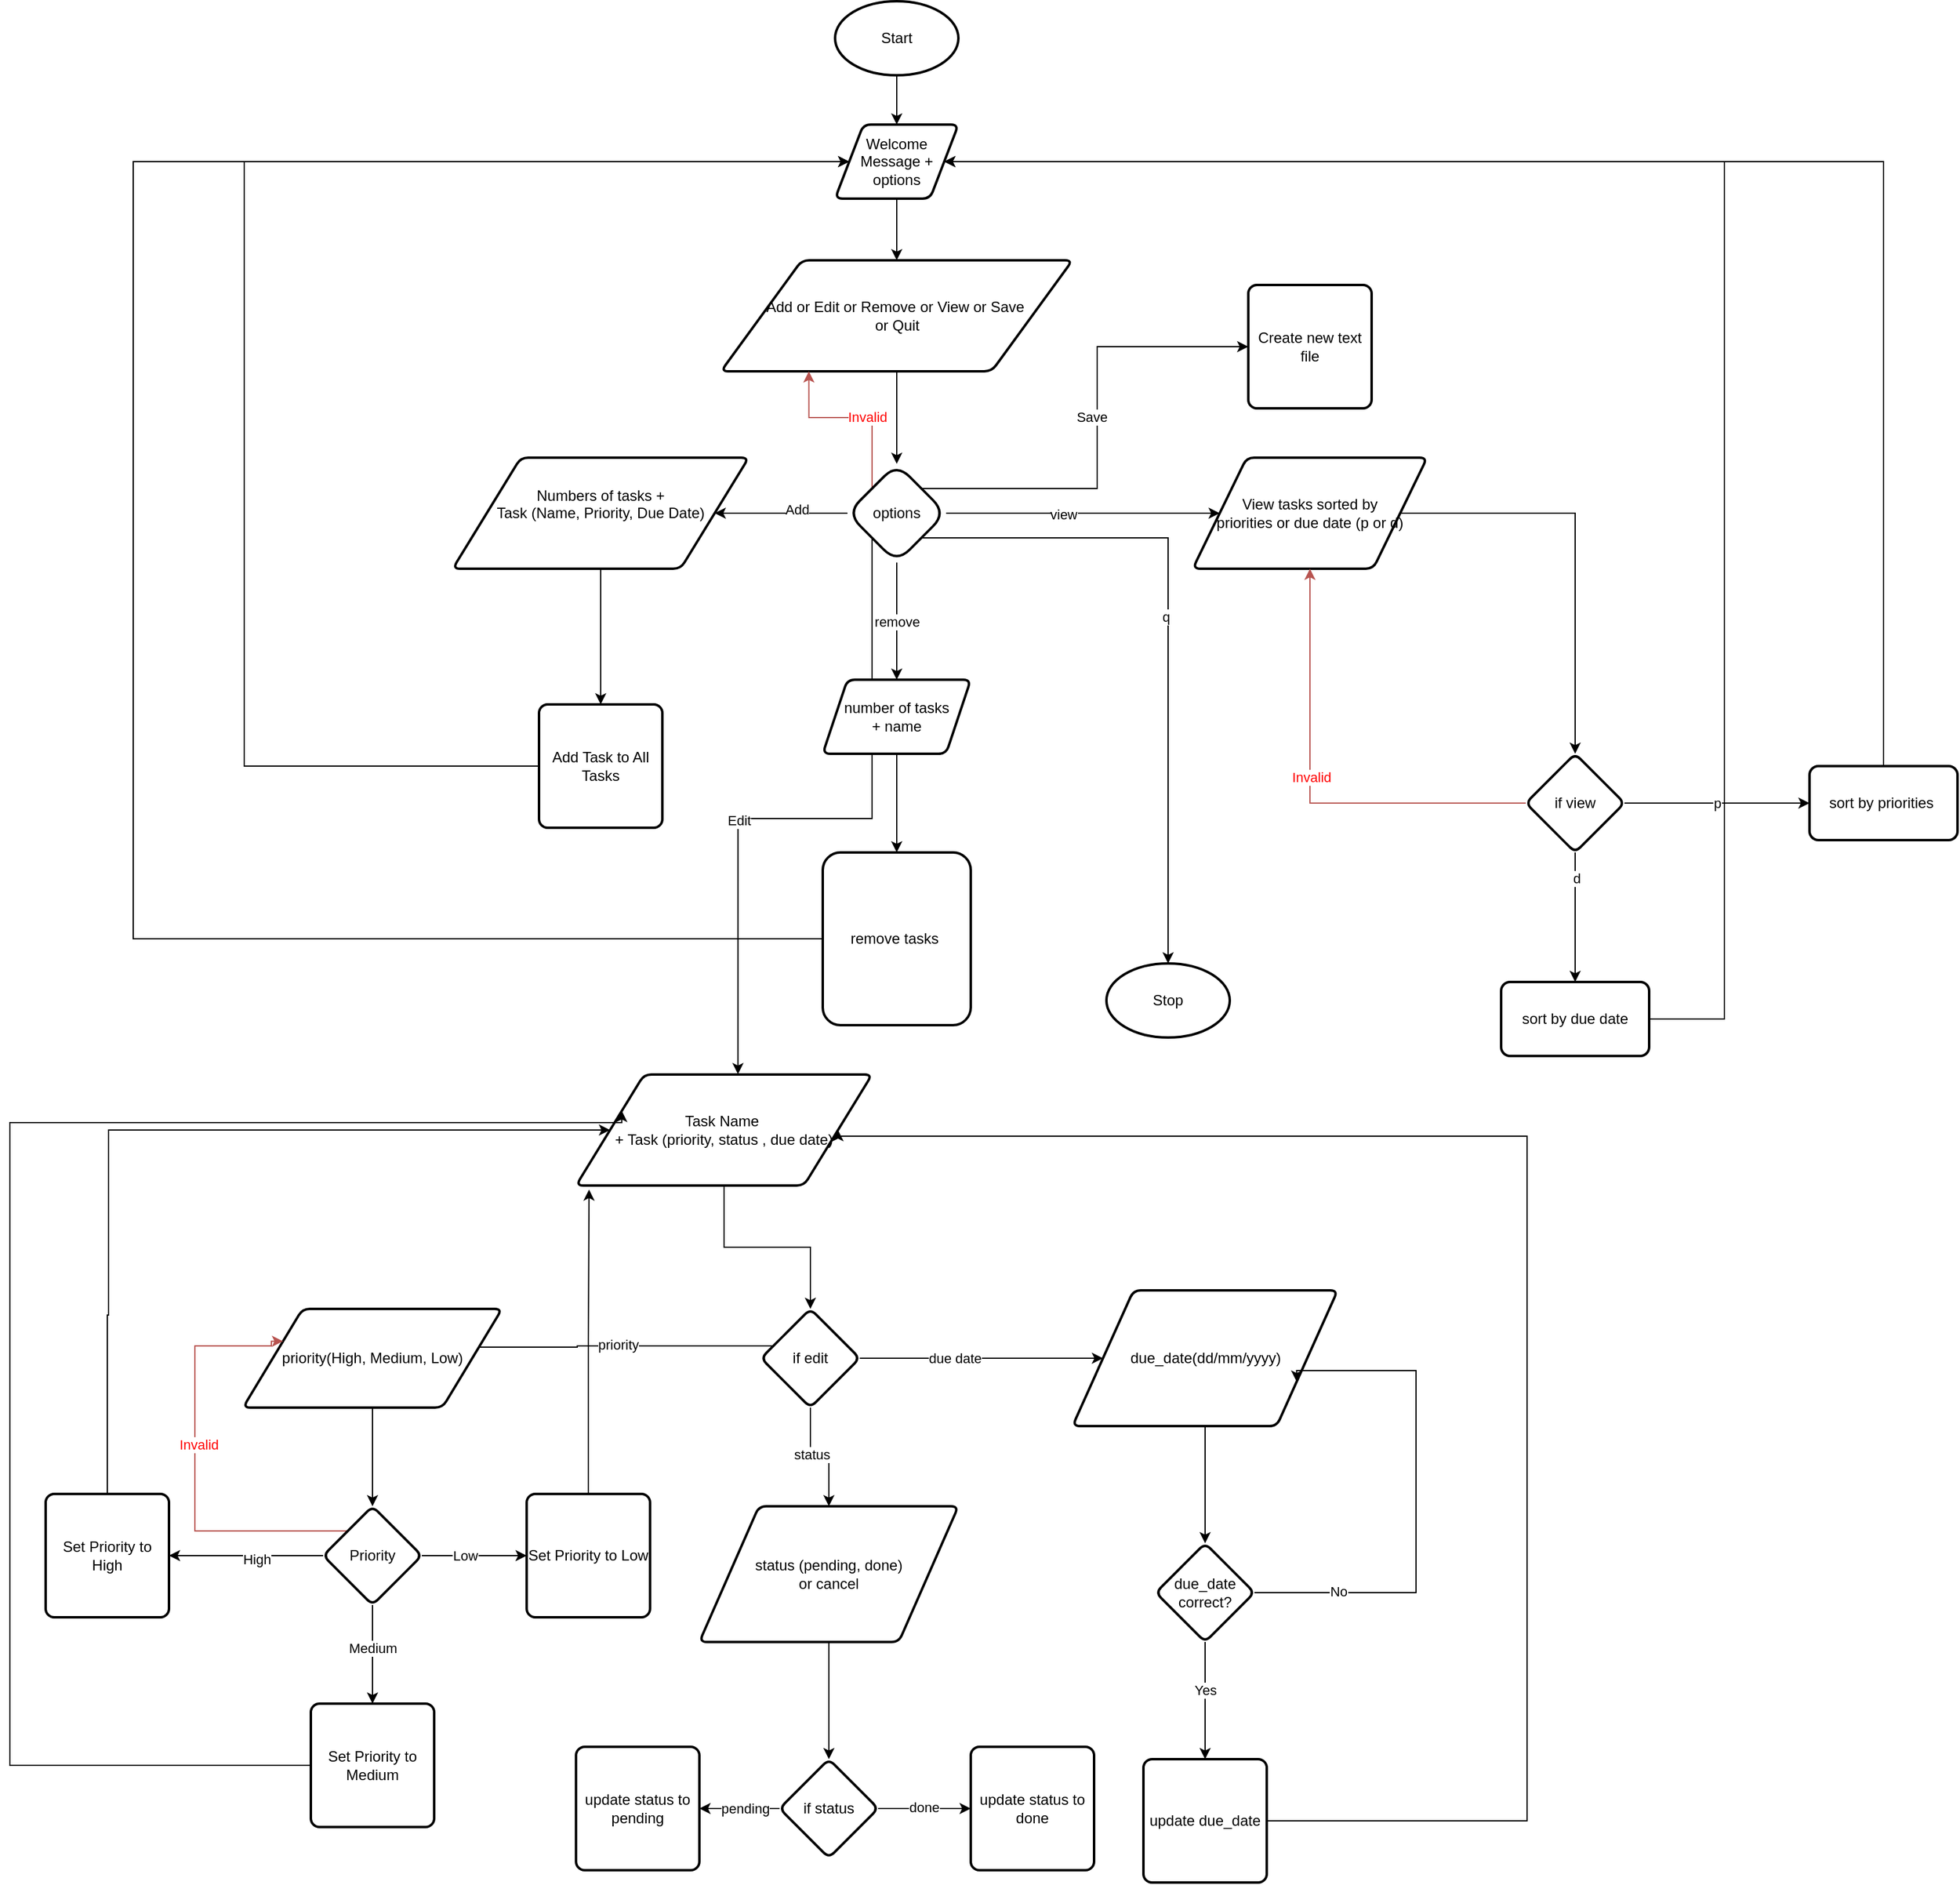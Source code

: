 <mxfile version="24.9.1">
  <diagram name="Page-1" id="foAnS2XsAx307ZuAATzG">
    <mxGraphModel dx="1856" dy="561" grid="1" gridSize="10" guides="1" tooltips="1" connect="1" arrows="1" fold="1" page="1" pageScale="1" pageWidth="850" pageHeight="1100" math="0" shadow="0">
      <root>
        <mxCell id="0" />
        <mxCell id="1" parent="0" />
        <mxCell id="5liXhGSxJttjLOgDEZxe-3" value="" style="edgeStyle=orthogonalEdgeStyle;rounded=0;orthogonalLoop=1;jettySize=auto;html=1;" parent="1" source="5liXhGSxJttjLOgDEZxe-1" target="5liXhGSxJttjLOgDEZxe-2" edge="1">
          <mxGeometry relative="1" as="geometry" />
        </mxCell>
        <mxCell id="5liXhGSxJttjLOgDEZxe-1" value="Start" style="strokeWidth=2;html=1;shape=mxgraph.flowchart.start_1;whiteSpace=wrap;" parent="1" vertex="1">
          <mxGeometry x="300" y="200" width="100" height="60" as="geometry" />
        </mxCell>
        <mxCell id="5liXhGSxJttjLOgDEZxe-6" value="" style="edgeStyle=orthogonalEdgeStyle;rounded=0;orthogonalLoop=1;jettySize=auto;html=1;" parent="1" source="5liXhGSxJttjLOgDEZxe-2" target="5liXhGSxJttjLOgDEZxe-5" edge="1">
          <mxGeometry relative="1" as="geometry" />
        </mxCell>
        <mxCell id="5liXhGSxJttjLOgDEZxe-2" value="Welcome Message + options" style="shape=parallelogram;html=1;strokeWidth=2;perimeter=parallelogramPerimeter;whiteSpace=wrap;rounded=1;arcSize=12;size=0.23;" parent="1" vertex="1">
          <mxGeometry x="300" y="300" width="100" height="60" as="geometry" />
        </mxCell>
        <mxCell id="5liXhGSxJttjLOgDEZxe-8" value="" style="edgeStyle=orthogonalEdgeStyle;rounded=0;orthogonalLoop=1;jettySize=auto;html=1;entryX=0.5;entryY=0;entryDx=0;entryDy=0;" parent="1" source="5liXhGSxJttjLOgDEZxe-5" target="5liXhGSxJttjLOgDEZxe-7" edge="1">
          <mxGeometry relative="1" as="geometry" />
        </mxCell>
        <mxCell id="5liXhGSxJttjLOgDEZxe-5" value="Add or Edit or Remove or View or Save&amp;nbsp;&lt;div&gt;or Quit&lt;/div&gt;" style="shape=parallelogram;html=1;strokeWidth=2;perimeter=parallelogramPerimeter;whiteSpace=wrap;rounded=1;arcSize=12;size=0.23;" parent="1" vertex="1">
          <mxGeometry x="207.5" y="410" width="285" height="90" as="geometry" />
        </mxCell>
        <mxCell id="5liXhGSxJttjLOgDEZxe-10" value="" style="edgeStyle=orthogonalEdgeStyle;rounded=0;orthogonalLoop=1;jettySize=auto;html=1;" parent="1" source="5liXhGSxJttjLOgDEZxe-7" target="5liXhGSxJttjLOgDEZxe-9" edge="1">
          <mxGeometry relative="1" as="geometry" />
        </mxCell>
        <mxCell id="5liXhGSxJttjLOgDEZxe-11" value="Add" style="edgeLabel;html=1;align=center;verticalAlign=middle;resizable=0;points=[];" parent="5liXhGSxJttjLOgDEZxe-10" vertex="1" connectable="0">
          <mxGeometry x="-0.227" y="-3" relative="1" as="geometry">
            <mxPoint as="offset" />
          </mxGeometry>
        </mxCell>
        <mxCell id="5liXhGSxJttjLOgDEZxe-17" value="remove" style="edgeStyle=orthogonalEdgeStyle;rounded=0;orthogonalLoop=1;jettySize=auto;html=1;" parent="1" source="5liXhGSxJttjLOgDEZxe-7" target="5liXhGSxJttjLOgDEZxe-16" edge="1">
          <mxGeometry relative="1" as="geometry" />
        </mxCell>
        <mxCell id="5liXhGSxJttjLOgDEZxe-23" value="" style="edgeStyle=orthogonalEdgeStyle;rounded=0;orthogonalLoop=1;jettySize=auto;html=1;" parent="1" source="5liXhGSxJttjLOgDEZxe-7" target="5liXhGSxJttjLOgDEZxe-27" edge="1">
          <mxGeometry relative="1" as="geometry">
            <mxPoint x="540" y="620" as="targetPoint" />
          </mxGeometry>
        </mxCell>
        <mxCell id="5liXhGSxJttjLOgDEZxe-24" value="view" style="edgeLabel;html=1;align=center;verticalAlign=middle;resizable=0;points=[];" parent="5liXhGSxJttjLOgDEZxe-23" vertex="1" connectable="0">
          <mxGeometry x="-0.136" y="-1" relative="1" as="geometry">
            <mxPoint x="-1" as="offset" />
          </mxGeometry>
        </mxCell>
        <mxCell id="5liXhGSxJttjLOgDEZxe-48" style="edgeStyle=orthogonalEdgeStyle;rounded=0;orthogonalLoop=1;jettySize=auto;html=1;exitX=0;exitY=1;exitDx=0;exitDy=0;entryX=0.547;entryY=-0.003;entryDx=0;entryDy=0;entryPerimeter=0;" parent="1" source="5liXhGSxJttjLOgDEZxe-7" target="5liXhGSxJttjLOgDEZxe-50" edge="1">
          <mxGeometry relative="1" as="geometry">
            <mxPoint x="220" y="1020" as="targetPoint" />
          </mxGeometry>
        </mxCell>
        <mxCell id="5liXhGSxJttjLOgDEZxe-49" value="Edit" style="edgeLabel;html=1;align=center;verticalAlign=middle;resizable=0;points=[];" parent="5liXhGSxJttjLOgDEZxe-48" vertex="1" connectable="0">
          <mxGeometry x="0.235" y="1" relative="1" as="geometry">
            <mxPoint as="offset" />
          </mxGeometry>
        </mxCell>
        <mxCell id="5liXhGSxJttjLOgDEZxe-91" style="edgeStyle=orthogonalEdgeStyle;rounded=0;orthogonalLoop=1;jettySize=auto;html=1;exitX=1;exitY=0;exitDx=0;exitDy=0;entryX=0;entryY=0.5;entryDx=0;entryDy=0;" parent="1" source="5liXhGSxJttjLOgDEZxe-7" target="5liXhGSxJttjLOgDEZxe-47" edge="1">
          <mxGeometry relative="1" as="geometry" />
        </mxCell>
        <mxCell id="5liXhGSxJttjLOgDEZxe-92" value="Save" style="edgeLabel;html=1;align=center;verticalAlign=middle;resizable=0;points=[];" parent="5liXhGSxJttjLOgDEZxe-91" vertex="1" connectable="0">
          <mxGeometry x="0.06" y="5" relative="1" as="geometry">
            <mxPoint y="1" as="offset" />
          </mxGeometry>
        </mxCell>
        <mxCell id="5liXhGSxJttjLOgDEZxe-93" style="edgeStyle=orthogonalEdgeStyle;rounded=0;orthogonalLoop=1;jettySize=auto;html=1;exitX=1;exitY=1;exitDx=0;exitDy=0;entryX=0.5;entryY=0;entryDx=0;entryDy=0;entryPerimeter=0;" parent="1" source="5liXhGSxJttjLOgDEZxe-7" target="5liXhGSxJttjLOgDEZxe-94" edge="1">
          <mxGeometry relative="1" as="geometry">
            <mxPoint x="550" y="1511.231" as="targetPoint" />
          </mxGeometry>
        </mxCell>
        <mxCell id="5liXhGSxJttjLOgDEZxe-95" value="q" style="edgeLabel;html=1;align=center;verticalAlign=middle;resizable=0;points=[];" parent="5liXhGSxJttjLOgDEZxe-93" vertex="1" connectable="0">
          <mxGeometry x="-0.033" y="-2" relative="1" as="geometry">
            <mxPoint as="offset" />
          </mxGeometry>
        </mxCell>
        <mxCell id="5liXhGSxJttjLOgDEZxe-105" style="edgeStyle=orthogonalEdgeStyle;rounded=0;orthogonalLoop=1;jettySize=auto;html=1;exitX=0;exitY=0;exitDx=0;exitDy=0;entryX=0.25;entryY=1;entryDx=0;entryDy=0;fillColor=#f8cecc;strokeColor=#b85450;" parent="1" source="5liXhGSxJttjLOgDEZxe-7" target="5liXhGSxJttjLOgDEZxe-5" edge="1">
          <mxGeometry relative="1" as="geometry" />
        </mxCell>
        <mxCell id="5liXhGSxJttjLOgDEZxe-106" value="&lt;font color=&quot;#ff0000&quot;&gt;Invalid&lt;/font&gt;" style="edgeLabel;html=1;align=center;verticalAlign=middle;resizable=0;points=[];" parent="5liXhGSxJttjLOgDEZxe-105" vertex="1" connectable="0">
          <mxGeometry x="-0.155" y="-1" relative="1" as="geometry">
            <mxPoint as="offset" />
          </mxGeometry>
        </mxCell>
        <mxCell id="5liXhGSxJttjLOgDEZxe-7" value="options" style="rhombus;whiteSpace=wrap;html=1;strokeWidth=2;rounded=1;arcSize=30;" parent="1" vertex="1">
          <mxGeometry x="310" y="575" width="80" height="80" as="geometry" />
        </mxCell>
        <mxCell id="5liXhGSxJttjLOgDEZxe-15" value="" style="edgeStyle=orthogonalEdgeStyle;rounded=0;orthogonalLoop=1;jettySize=auto;html=1;" parent="1" source="5liXhGSxJttjLOgDEZxe-9" target="5liXhGSxJttjLOgDEZxe-12" edge="1">
          <mxGeometry relative="1" as="geometry" />
        </mxCell>
        <mxCell id="5liXhGSxJttjLOgDEZxe-9" value="Numbers of tasks +&lt;div&gt;Task (Name, Priority, Due Date)&lt;div&gt;&lt;br&gt;&lt;/div&gt;&lt;/div&gt;" style="shape=parallelogram;html=1;strokeWidth=2;perimeter=parallelogramPerimeter;whiteSpace=wrap;rounded=1;arcSize=12;size=0.23;" parent="1" vertex="1">
          <mxGeometry x="-10" y="570" width="240" height="90" as="geometry" />
        </mxCell>
        <mxCell id="5liXhGSxJttjLOgDEZxe-111" style="edgeStyle=orthogonalEdgeStyle;rounded=0;orthogonalLoop=1;jettySize=auto;html=1;entryX=0;entryY=0.5;entryDx=0;entryDy=0;" parent="1" source="5liXhGSxJttjLOgDEZxe-12" target="5liXhGSxJttjLOgDEZxe-2" edge="1">
          <mxGeometry relative="1" as="geometry">
            <mxPoint x="-180" y="330" as="targetPoint" />
            <Array as="points">
              <mxPoint x="-179" y="820" />
              <mxPoint x="-179" y="330" />
            </Array>
          </mxGeometry>
        </mxCell>
        <mxCell id="5liXhGSxJttjLOgDEZxe-12" value="Add Task to All Tasks" style="rounded=1;whiteSpace=wrap;html=1;absoluteArcSize=1;arcSize=14;strokeWidth=2;" parent="1" vertex="1">
          <mxGeometry x="60" y="770" width="100" height="100" as="geometry" />
        </mxCell>
        <mxCell id="5liXhGSxJttjLOgDEZxe-19" value="" style="edgeStyle=orthogonalEdgeStyle;rounded=0;orthogonalLoop=1;jettySize=auto;html=1;" parent="1" source="5liXhGSxJttjLOgDEZxe-16" target="5liXhGSxJttjLOgDEZxe-18" edge="1">
          <mxGeometry relative="1" as="geometry" />
        </mxCell>
        <mxCell id="5liXhGSxJttjLOgDEZxe-16" value="number of tasks&lt;div&gt;+ name&lt;/div&gt;" style="shape=parallelogram;perimeter=parallelogramPerimeter;whiteSpace=wrap;html=1;fixedSize=1;strokeWidth=2;rounded=1;arcSize=12;" parent="1" vertex="1">
          <mxGeometry x="290" y="750" width="120" height="60" as="geometry" />
        </mxCell>
        <mxCell id="5liXhGSxJttjLOgDEZxe-20" style="edgeStyle=orthogonalEdgeStyle;rounded=0;orthogonalLoop=1;jettySize=auto;html=1;entryX=0;entryY=0.5;entryDx=0;entryDy=0;exitX=0;exitY=0.5;exitDx=0;exitDy=0;" parent="1" source="5liXhGSxJttjLOgDEZxe-18" target="5liXhGSxJttjLOgDEZxe-2" edge="1">
          <mxGeometry relative="1" as="geometry">
            <mxPoint x="279.92" y="310" as="targetPoint" />
            <mxPoint x="-270.003" y="955" as="sourcePoint" />
            <Array as="points">
              <mxPoint x="-269" y="960" />
              <mxPoint x="-269" y="330" />
            </Array>
          </mxGeometry>
        </mxCell>
        <mxCell id="5liXhGSxJttjLOgDEZxe-18" value="remove tasks&amp;nbsp;" style="whiteSpace=wrap;html=1;strokeWidth=2;rounded=1;arcSize=12;" parent="1" vertex="1">
          <mxGeometry x="290" y="890" width="120" height="140" as="geometry" />
        </mxCell>
        <mxCell id="5liXhGSxJttjLOgDEZxe-89" style="edgeStyle=orthogonalEdgeStyle;rounded=0;orthogonalLoop=1;jettySize=auto;html=1;entryX=0.5;entryY=0;entryDx=0;entryDy=0;" parent="1" source="5liXhGSxJttjLOgDEZxe-27" target="5liXhGSxJttjLOgDEZxe-28" edge="1">
          <mxGeometry relative="1" as="geometry" />
        </mxCell>
        <mxCell id="5liXhGSxJttjLOgDEZxe-27" value="View tasks sorted by&lt;div&gt;priorities or due date (p or d)&lt;/div&gt;" style="shape=parallelogram;html=1;strokeWidth=2;perimeter=parallelogramPerimeter;whiteSpace=wrap;rounded=1;arcSize=12;size=0.23;" parent="1" vertex="1">
          <mxGeometry x="590" y="570" width="190" height="90" as="geometry" />
        </mxCell>
        <mxCell id="5liXhGSxJttjLOgDEZxe-31" value="p" style="edgeStyle=orthogonalEdgeStyle;rounded=0;orthogonalLoop=1;jettySize=auto;html=1;" parent="1" source="5liXhGSxJttjLOgDEZxe-28" target="5liXhGSxJttjLOgDEZxe-30" edge="1">
          <mxGeometry relative="1" as="geometry" />
        </mxCell>
        <mxCell id="5liXhGSxJttjLOgDEZxe-59" style="edgeStyle=orthogonalEdgeStyle;rounded=0;orthogonalLoop=1;jettySize=auto;html=1;exitX=0;exitY=0.5;exitDx=0;exitDy=0;entryX=0.5;entryY=1;entryDx=0;entryDy=0;fillColor=#f8cecc;strokeColor=#b85450;" parent="1" source="5liXhGSxJttjLOgDEZxe-28" target="5liXhGSxJttjLOgDEZxe-27" edge="1">
          <mxGeometry relative="1" as="geometry">
            <mxPoint x="660" y="1060.0" as="targetPoint" />
          </mxGeometry>
        </mxCell>
        <mxCell id="5liXhGSxJttjLOgDEZxe-60" value="Invalid" style="edgeLabel;html=1;align=center;verticalAlign=middle;resizable=0;points=[];fontColor=#FF0000;" parent="5liXhGSxJttjLOgDEZxe-59" vertex="1" connectable="0">
          <mxGeometry x="0.073" y="-1" relative="1" as="geometry">
            <mxPoint as="offset" />
          </mxGeometry>
        </mxCell>
        <mxCell id="5liXhGSxJttjLOgDEZxe-61" value="" style="edgeStyle=orthogonalEdgeStyle;rounded=0;orthogonalLoop=1;jettySize=auto;html=1;" parent="1" source="5liXhGSxJttjLOgDEZxe-28" target="5liXhGSxJttjLOgDEZxe-34" edge="1">
          <mxGeometry relative="1" as="geometry" />
        </mxCell>
        <mxCell id="5liXhGSxJttjLOgDEZxe-66" value="d" style="edgeLabel;html=1;align=center;verticalAlign=middle;resizable=0;points=[];" parent="5liXhGSxJttjLOgDEZxe-61" vertex="1" connectable="0">
          <mxGeometry x="-0.606" y="1" relative="1" as="geometry">
            <mxPoint as="offset" />
          </mxGeometry>
        </mxCell>
        <mxCell id="5liXhGSxJttjLOgDEZxe-28" value="if view" style="rhombus;whiteSpace=wrap;html=1;strokeWidth=2;rounded=1;arcSize=12;" parent="1" vertex="1">
          <mxGeometry x="860" y="810" width="80" height="80" as="geometry" />
        </mxCell>
        <mxCell id="5liXhGSxJttjLOgDEZxe-90" style="edgeStyle=orthogonalEdgeStyle;rounded=0;orthogonalLoop=1;jettySize=auto;html=1;exitX=0.5;exitY=0;exitDx=0;exitDy=0;entryX=1;entryY=0.5;entryDx=0;entryDy=0;" parent="1" source="5liXhGSxJttjLOgDEZxe-30" target="5liXhGSxJttjLOgDEZxe-2" edge="1">
          <mxGeometry relative="1" as="geometry">
            <mxPoint x="1149.769" y="340" as="targetPoint" />
            <Array as="points">
              <mxPoint x="1150" y="330" />
            </Array>
          </mxGeometry>
        </mxCell>
        <mxCell id="5liXhGSxJttjLOgDEZxe-30" value="sort by priorities&amp;nbsp;" style="whiteSpace=wrap;html=1;strokeWidth=2;rounded=1;arcSize=12;" parent="1" vertex="1">
          <mxGeometry x="1090" y="820" width="120" height="60" as="geometry" />
        </mxCell>
        <mxCell id="5liXhGSxJttjLOgDEZxe-112" style="edgeStyle=orthogonalEdgeStyle;rounded=0;orthogonalLoop=1;jettySize=auto;html=1;exitX=1;exitY=0.5;exitDx=0;exitDy=0;entryX=1;entryY=0.5;entryDx=0;entryDy=0;" parent="1" source="5liXhGSxJttjLOgDEZxe-34" target="5liXhGSxJttjLOgDEZxe-2" edge="1">
          <mxGeometry relative="1" as="geometry">
            <mxPoint x="870" y="360" as="targetPoint" />
            <Array as="points">
              <mxPoint x="1021" y="1025" />
              <mxPoint x="1021" y="330" />
            </Array>
          </mxGeometry>
        </mxCell>
        <mxCell id="5liXhGSxJttjLOgDEZxe-34" value="sort by due date" style="whiteSpace=wrap;html=1;strokeWidth=2;rounded=1;arcSize=12;" parent="1" vertex="1">
          <mxGeometry x="840" y="995" width="120" height="60" as="geometry" />
        </mxCell>
        <mxCell id="5liXhGSxJttjLOgDEZxe-47" value="Create new text file" style="rounded=1;whiteSpace=wrap;html=1;absoluteArcSize=1;arcSize=14;strokeWidth=2;" parent="1" vertex="1">
          <mxGeometry x="635" y="430" width="100" height="100" as="geometry" />
        </mxCell>
        <mxCell id="5liXhGSxJttjLOgDEZxe-52" value="" style="edgeStyle=orthogonalEdgeStyle;rounded=0;orthogonalLoop=1;jettySize=auto;html=1;" parent="1" source="5liXhGSxJttjLOgDEZxe-50" target="5liXhGSxJttjLOgDEZxe-51" edge="1">
          <mxGeometry relative="1" as="geometry" />
        </mxCell>
        <mxCell id="5liXhGSxJttjLOgDEZxe-50" value="Task Name&amp;nbsp;&lt;div&gt;&lt;span style=&quot;background-color: initial;&quot;&gt;+ Task (priority, status , due date)&lt;/span&gt;&lt;/div&gt;" style="shape=parallelogram;html=1;strokeWidth=2;perimeter=parallelogramPerimeter;whiteSpace=wrap;rounded=1;arcSize=12;size=0.23;" parent="1" vertex="1">
          <mxGeometry x="90" y="1070" width="240" height="90" as="geometry" />
        </mxCell>
        <mxCell id="5liXhGSxJttjLOgDEZxe-54" value="" style="edgeStyle=orthogonalEdgeStyle;rounded=0;orthogonalLoop=1;jettySize=auto;html=1;entryX=1;entryY=0.5;entryDx=0;entryDy=0;" parent="1" source="5liXhGSxJttjLOgDEZxe-51" target="5liXhGSxJttjLOgDEZxe-67" edge="1">
          <mxGeometry relative="1" as="geometry">
            <mxPoint x="40" y="1290.0" as="targetPoint" />
            <Array as="points">
              <mxPoint x="91" y="1290" />
              <mxPoint x="-12" y="1291" />
            </Array>
          </mxGeometry>
        </mxCell>
        <mxCell id="5liXhGSxJttjLOgDEZxe-55" value="priority" style="edgeLabel;html=1;align=center;verticalAlign=middle;resizable=0;points=[];" parent="5liXhGSxJttjLOgDEZxe-54" vertex="1" connectable="0">
          <mxGeometry x="-0.005" y="-1" relative="1" as="geometry">
            <mxPoint as="offset" />
          </mxGeometry>
        </mxCell>
        <mxCell id="5liXhGSxJttjLOgDEZxe-99" value="" style="edgeStyle=orthogonalEdgeStyle;rounded=0;orthogonalLoop=1;jettySize=auto;html=1;" parent="1" source="5liXhGSxJttjLOgDEZxe-51" target="5liXhGSxJttjLOgDEZxe-98" edge="1">
          <mxGeometry relative="1" as="geometry" />
        </mxCell>
        <mxCell id="5liXhGSxJttjLOgDEZxe-102" value="status" style="edgeLabel;html=1;align=center;verticalAlign=middle;resizable=0;points=[];" parent="5liXhGSxJttjLOgDEZxe-99" vertex="1" connectable="0">
          <mxGeometry x="-0.146" y="2" relative="1" as="geometry">
            <mxPoint as="offset" />
          </mxGeometry>
        </mxCell>
        <mxCell id="5liXhGSxJttjLOgDEZxe-126" value="" style="edgeStyle=orthogonalEdgeStyle;rounded=0;orthogonalLoop=1;jettySize=auto;html=1;" parent="1" source="5liXhGSxJttjLOgDEZxe-51" target="5liXhGSxJttjLOgDEZxe-125" edge="1">
          <mxGeometry relative="1" as="geometry" />
        </mxCell>
        <mxCell id="5liXhGSxJttjLOgDEZxe-127" value="due date" style="edgeLabel;html=1;align=center;verticalAlign=middle;resizable=0;points=[];" parent="5liXhGSxJttjLOgDEZxe-126" vertex="1" connectable="0">
          <mxGeometry x="-0.269" y="-4" relative="1" as="geometry">
            <mxPoint x="5" y="-4" as="offset" />
          </mxGeometry>
        </mxCell>
        <mxCell id="5liXhGSxJttjLOgDEZxe-51" value="if edit" style="rhombus;whiteSpace=wrap;html=1;strokeWidth=2;rounded=1;arcSize=12;" parent="1" vertex="1">
          <mxGeometry x="240" y="1260" width="80" height="80" as="geometry" />
        </mxCell>
        <mxCell id="5liXhGSxJttjLOgDEZxe-69" value="" style="edgeStyle=orthogonalEdgeStyle;rounded=0;orthogonalLoop=1;jettySize=auto;html=1;" parent="1" source="5liXhGSxJttjLOgDEZxe-67" target="5liXhGSxJttjLOgDEZxe-68" edge="1">
          <mxGeometry relative="1" as="geometry" />
        </mxCell>
        <mxCell id="5liXhGSxJttjLOgDEZxe-67" value="priority(High, Medium, Low)" style="shape=parallelogram;html=1;strokeWidth=2;perimeter=parallelogramPerimeter;whiteSpace=wrap;rounded=1;arcSize=12;size=0.23;" parent="1" vertex="1">
          <mxGeometry x="-180" y="1260" width="210" height="80" as="geometry" />
        </mxCell>
        <mxCell id="5liXhGSxJttjLOgDEZxe-71" value="" style="edgeStyle=orthogonalEdgeStyle;rounded=0;orthogonalLoop=1;jettySize=auto;html=1;entryX=1;entryY=0.5;entryDx=0;entryDy=0;" parent="1" source="5liXhGSxJttjLOgDEZxe-68" target="5liXhGSxJttjLOgDEZxe-70" edge="1">
          <mxGeometry relative="1" as="geometry">
            <mxPoint x="-200" y="1460" as="targetPoint" />
          </mxGeometry>
        </mxCell>
        <mxCell id="5liXhGSxJttjLOgDEZxe-72" value="High" style="edgeLabel;html=1;align=center;verticalAlign=middle;resizable=0;points=[];" parent="5liXhGSxJttjLOgDEZxe-71" vertex="1" connectable="0">
          <mxGeometry x="-0.137" y="3" relative="1" as="geometry">
            <mxPoint as="offset" />
          </mxGeometry>
        </mxCell>
        <mxCell id="5liXhGSxJttjLOgDEZxe-77" value="" style="edgeStyle=orthogonalEdgeStyle;rounded=0;orthogonalLoop=1;jettySize=auto;html=1;" parent="1" source="5liXhGSxJttjLOgDEZxe-68" target="5liXhGSxJttjLOgDEZxe-76" edge="1">
          <mxGeometry relative="1" as="geometry" />
        </mxCell>
        <mxCell id="5liXhGSxJttjLOgDEZxe-80" value="Low" style="edgeLabel;html=1;align=center;verticalAlign=middle;resizable=0;points=[];" parent="5liXhGSxJttjLOgDEZxe-77" vertex="1" connectable="0">
          <mxGeometry x="-0.193" relative="1" as="geometry">
            <mxPoint as="offset" />
          </mxGeometry>
        </mxCell>
        <mxCell id="5liXhGSxJttjLOgDEZxe-78" value="" style="edgeStyle=orthogonalEdgeStyle;rounded=0;orthogonalLoop=1;jettySize=auto;html=1;" parent="1" source="5liXhGSxJttjLOgDEZxe-68" target="5liXhGSxJttjLOgDEZxe-73" edge="1">
          <mxGeometry relative="1" as="geometry" />
        </mxCell>
        <mxCell id="5liXhGSxJttjLOgDEZxe-79" value="Medium" style="edgeLabel;html=1;align=center;verticalAlign=middle;resizable=0;points=[];" parent="5liXhGSxJttjLOgDEZxe-78" vertex="1" connectable="0">
          <mxGeometry x="-0.133" relative="1" as="geometry">
            <mxPoint as="offset" />
          </mxGeometry>
        </mxCell>
        <mxCell id="5liXhGSxJttjLOgDEZxe-81" style="edgeStyle=orthogonalEdgeStyle;rounded=0;orthogonalLoop=1;jettySize=auto;html=1;exitX=0;exitY=0;exitDx=0;exitDy=0;entryX=0;entryY=0.25;entryDx=0;entryDy=0;fillColor=#f8cecc;strokeColor=#b85450;" parent="1" source="5liXhGSxJttjLOgDEZxe-68" target="5liXhGSxJttjLOgDEZxe-67" edge="1">
          <mxGeometry relative="1" as="geometry">
            <mxPoint x="-180" y="1290" as="targetPoint" />
            <Array as="points">
              <mxPoint x="-219" y="1440" />
              <mxPoint x="-219" y="1290" />
              <mxPoint x="-157" y="1290" />
            </Array>
          </mxGeometry>
        </mxCell>
        <mxCell id="5liXhGSxJttjLOgDEZxe-84" value="&lt;font color=&quot;#ff0000&quot;&gt;Invalid&lt;/font&gt;" style="edgeLabel;html=1;align=center;verticalAlign=middle;resizable=0;points=[];" parent="5liXhGSxJttjLOgDEZxe-81" vertex="1" connectable="0">
          <mxGeometry x="0.12" y="-3" relative="1" as="geometry">
            <mxPoint y="1" as="offset" />
          </mxGeometry>
        </mxCell>
        <mxCell id="5liXhGSxJttjLOgDEZxe-68" value="Priority" style="rhombus;whiteSpace=wrap;html=1;strokeWidth=2;rounded=1;arcSize=12;" parent="1" vertex="1">
          <mxGeometry x="-115" y="1420" width="80" height="80" as="geometry" />
        </mxCell>
        <mxCell id="5liXhGSxJttjLOgDEZxe-96" style="edgeStyle=orthogonalEdgeStyle;rounded=0;orthogonalLoop=1;jettySize=auto;html=1;entryX=0;entryY=0.5;entryDx=0;entryDy=0;" parent="1" source="5liXhGSxJttjLOgDEZxe-70" target="5liXhGSxJttjLOgDEZxe-50" edge="1">
          <mxGeometry relative="1" as="geometry">
            <mxPoint x="-290" y="1120" as="targetPoint" />
            <Array as="points">
              <mxPoint x="-290" y="1265" />
              <mxPoint x="-289" y="1120" />
            </Array>
          </mxGeometry>
        </mxCell>
        <mxCell id="5liXhGSxJttjLOgDEZxe-70" value="Set Priority to High" style="rounded=1;whiteSpace=wrap;html=1;absoluteArcSize=1;arcSize=14;strokeWidth=2;" parent="1" vertex="1">
          <mxGeometry x="-340" y="1410" width="100" height="100" as="geometry" />
        </mxCell>
        <mxCell id="5liXhGSxJttjLOgDEZxe-117" style="edgeStyle=orthogonalEdgeStyle;rounded=0;orthogonalLoop=1;jettySize=auto;html=1;entryX=0;entryY=0.25;entryDx=0;entryDy=0;" parent="1" source="5liXhGSxJttjLOgDEZxe-73" target="5liXhGSxJttjLOgDEZxe-50" edge="1">
          <mxGeometry relative="1" as="geometry">
            <mxPoint x="-370" y="1110" as="targetPoint" />
            <Array as="points">
              <mxPoint x="-369" y="1630" />
              <mxPoint x="-369" y="1109" />
            </Array>
          </mxGeometry>
        </mxCell>
        <mxCell id="5liXhGSxJttjLOgDEZxe-73" value="Set Priority to Medium" style="rounded=1;whiteSpace=wrap;html=1;absoluteArcSize=1;arcSize=14;strokeWidth=2;" parent="1" vertex="1">
          <mxGeometry x="-125" y="1580" width="100" height="100" as="geometry" />
        </mxCell>
        <mxCell id="5liXhGSxJttjLOgDEZxe-76" value="Set Priority to Low" style="rounded=1;whiteSpace=wrap;html=1;absoluteArcSize=1;arcSize=14;strokeWidth=2;" parent="1" vertex="1">
          <mxGeometry x="50" y="1410" width="100" height="100" as="geometry" />
        </mxCell>
        <mxCell id="5liXhGSxJttjLOgDEZxe-94" value="Stop" style="strokeWidth=2;html=1;shape=mxgraph.flowchart.start_1;whiteSpace=wrap;" parent="1" vertex="1">
          <mxGeometry x="520" y="980" width="100" height="60" as="geometry" />
        </mxCell>
        <mxCell id="5liXhGSxJttjLOgDEZxe-104" value="" style="edgeStyle=orthogonalEdgeStyle;rounded=0;orthogonalLoop=1;jettySize=auto;html=1;" parent="1" source="5liXhGSxJttjLOgDEZxe-98" target="5liXhGSxJttjLOgDEZxe-103" edge="1">
          <mxGeometry relative="1" as="geometry" />
        </mxCell>
        <mxCell id="5liXhGSxJttjLOgDEZxe-98" value="status (pending, done)&lt;div&gt;or cancel&lt;/div&gt;" style="shape=parallelogram;html=1;strokeWidth=2;perimeter=parallelogramPerimeter;whiteSpace=wrap;rounded=1;arcSize=12;size=0.23;" parent="1" vertex="1">
          <mxGeometry x="190" y="1420" width="210" height="110" as="geometry" />
        </mxCell>
        <mxCell id="5liXhGSxJttjLOgDEZxe-120" value="" style="edgeStyle=orthogonalEdgeStyle;rounded=0;orthogonalLoop=1;jettySize=auto;html=1;" parent="1" source="5liXhGSxJttjLOgDEZxe-103" target="5liXhGSxJttjLOgDEZxe-118" edge="1">
          <mxGeometry relative="1" as="geometry" />
        </mxCell>
        <mxCell id="5liXhGSxJttjLOgDEZxe-122" value="pending" style="edgeLabel;html=1;align=center;verticalAlign=middle;resizable=0;points=[];" parent="5liXhGSxJttjLOgDEZxe-120" vertex="1" connectable="0">
          <mxGeometry x="-0.132" y="-1" relative="1" as="geometry">
            <mxPoint y="1" as="offset" />
          </mxGeometry>
        </mxCell>
        <mxCell id="5liXhGSxJttjLOgDEZxe-121" value="" style="edgeStyle=orthogonalEdgeStyle;rounded=0;orthogonalLoop=1;jettySize=auto;html=1;" parent="1" source="5liXhGSxJttjLOgDEZxe-103" target="5liXhGSxJttjLOgDEZxe-119" edge="1">
          <mxGeometry relative="1" as="geometry" />
        </mxCell>
        <mxCell id="5liXhGSxJttjLOgDEZxe-123" value="done" style="edgeLabel;html=1;align=center;verticalAlign=middle;resizable=0;points=[];" parent="5liXhGSxJttjLOgDEZxe-121" vertex="1" connectable="0">
          <mxGeometry x="-0.033" y="1" relative="1" as="geometry">
            <mxPoint as="offset" />
          </mxGeometry>
        </mxCell>
        <mxCell id="5liXhGSxJttjLOgDEZxe-103" value="if status" style="rhombus;whiteSpace=wrap;html=1;strokeWidth=2;rounded=1;arcSize=12;" parent="1" vertex="1">
          <mxGeometry x="255" y="1625" width="80" height="80" as="geometry" />
        </mxCell>
        <mxCell id="5liXhGSxJttjLOgDEZxe-116" style="edgeStyle=orthogonalEdgeStyle;rounded=0;orthogonalLoop=1;jettySize=auto;html=1;entryX=0.044;entryY=1.036;entryDx=0;entryDy=0;entryPerimeter=0;" parent="1" source="5liXhGSxJttjLOgDEZxe-76" target="5liXhGSxJttjLOgDEZxe-50" edge="1">
          <mxGeometry relative="1" as="geometry" />
        </mxCell>
        <mxCell id="5liXhGSxJttjLOgDEZxe-118" value="update status to pending" style="rounded=1;whiteSpace=wrap;html=1;absoluteArcSize=1;arcSize=14;strokeWidth=2;" parent="1" vertex="1">
          <mxGeometry x="90" y="1615" width="100" height="100" as="geometry" />
        </mxCell>
        <mxCell id="5liXhGSxJttjLOgDEZxe-119" value="update status to done" style="rounded=1;whiteSpace=wrap;html=1;absoluteArcSize=1;arcSize=14;strokeWidth=2;" parent="1" vertex="1">
          <mxGeometry x="410" y="1615" width="100" height="100" as="geometry" />
        </mxCell>
        <mxCell id="5liXhGSxJttjLOgDEZxe-132" value="" style="edgeStyle=orthogonalEdgeStyle;rounded=0;orthogonalLoop=1;jettySize=auto;html=1;" parent="1" source="5liXhGSxJttjLOgDEZxe-125" target="5liXhGSxJttjLOgDEZxe-131" edge="1">
          <mxGeometry relative="1" as="geometry" />
        </mxCell>
        <mxCell id="5liXhGSxJttjLOgDEZxe-125" value="due_date(dd/mm/yyyy)" style="shape=parallelogram;html=1;strokeWidth=2;perimeter=parallelogramPerimeter;whiteSpace=wrap;rounded=1;arcSize=12;size=0.23;" parent="1" vertex="1">
          <mxGeometry x="492.5" y="1245" width="215" height="110" as="geometry" />
        </mxCell>
        <mxCell id="5liXhGSxJttjLOgDEZxe-137" style="edgeStyle=orthogonalEdgeStyle;rounded=0;orthogonalLoop=1;jettySize=auto;html=1;entryX=1;entryY=0.5;entryDx=0;entryDy=0;" parent="1" source="5liXhGSxJttjLOgDEZxe-128" target="5liXhGSxJttjLOgDEZxe-50" edge="1">
          <mxGeometry relative="1" as="geometry">
            <mxPoint x="860" y="1120" as="targetPoint" />
            <Array as="points">
              <mxPoint x="861" y="1675" />
              <mxPoint x="861" y="1120" />
              <mxPoint x="302" y="1120" />
            </Array>
          </mxGeometry>
        </mxCell>
        <mxCell id="5liXhGSxJttjLOgDEZxe-128" value="update due_date" style="rounded=1;whiteSpace=wrap;html=1;absoluteArcSize=1;arcSize=14;strokeWidth=2;" parent="1" vertex="1">
          <mxGeometry x="550" y="1625" width="100" height="100" as="geometry" />
        </mxCell>
        <mxCell id="5liXhGSxJttjLOgDEZxe-133" value="" style="edgeStyle=orthogonalEdgeStyle;rounded=0;orthogonalLoop=1;jettySize=auto;html=1;" parent="1" source="5liXhGSxJttjLOgDEZxe-131" target="5liXhGSxJttjLOgDEZxe-128" edge="1">
          <mxGeometry relative="1" as="geometry" />
        </mxCell>
        <mxCell id="5liXhGSxJttjLOgDEZxe-134" value="Yes" style="edgeLabel;html=1;align=center;verticalAlign=middle;resizable=0;points=[];" parent="5liXhGSxJttjLOgDEZxe-133" vertex="1" connectable="0">
          <mxGeometry x="-0.177" relative="1" as="geometry">
            <mxPoint as="offset" />
          </mxGeometry>
        </mxCell>
        <mxCell id="5liXhGSxJttjLOgDEZxe-135" style="edgeStyle=orthogonalEdgeStyle;rounded=0;orthogonalLoop=1;jettySize=auto;html=1;exitX=1;exitY=0.5;exitDx=0;exitDy=0;entryX=1;entryY=0.75;entryDx=0;entryDy=0;" parent="1" source="5liXhGSxJttjLOgDEZxe-131" target="5liXhGSxJttjLOgDEZxe-125" edge="1">
          <mxGeometry relative="1" as="geometry">
            <mxPoint x="770" y="1310" as="targetPoint" />
            <Array as="points">
              <mxPoint x="771" y="1490" />
              <mxPoint x="771" y="1310" />
              <mxPoint x="674" y="1310" />
            </Array>
          </mxGeometry>
        </mxCell>
        <mxCell id="5liXhGSxJttjLOgDEZxe-136" value="No" style="edgeLabel;html=1;align=center;verticalAlign=middle;resizable=0;points=[];" parent="5liXhGSxJttjLOgDEZxe-135" vertex="1" connectable="0">
          <mxGeometry x="-0.674" y="1" relative="1" as="geometry">
            <mxPoint as="offset" />
          </mxGeometry>
        </mxCell>
        <mxCell id="5liXhGSxJttjLOgDEZxe-131" value="due_date correct?" style="rhombus;whiteSpace=wrap;html=1;strokeWidth=2;rounded=1;arcSize=12;" parent="1" vertex="1">
          <mxGeometry x="560" y="1450" width="80" height="80" as="geometry" />
        </mxCell>
      </root>
    </mxGraphModel>
  </diagram>
</mxfile>
